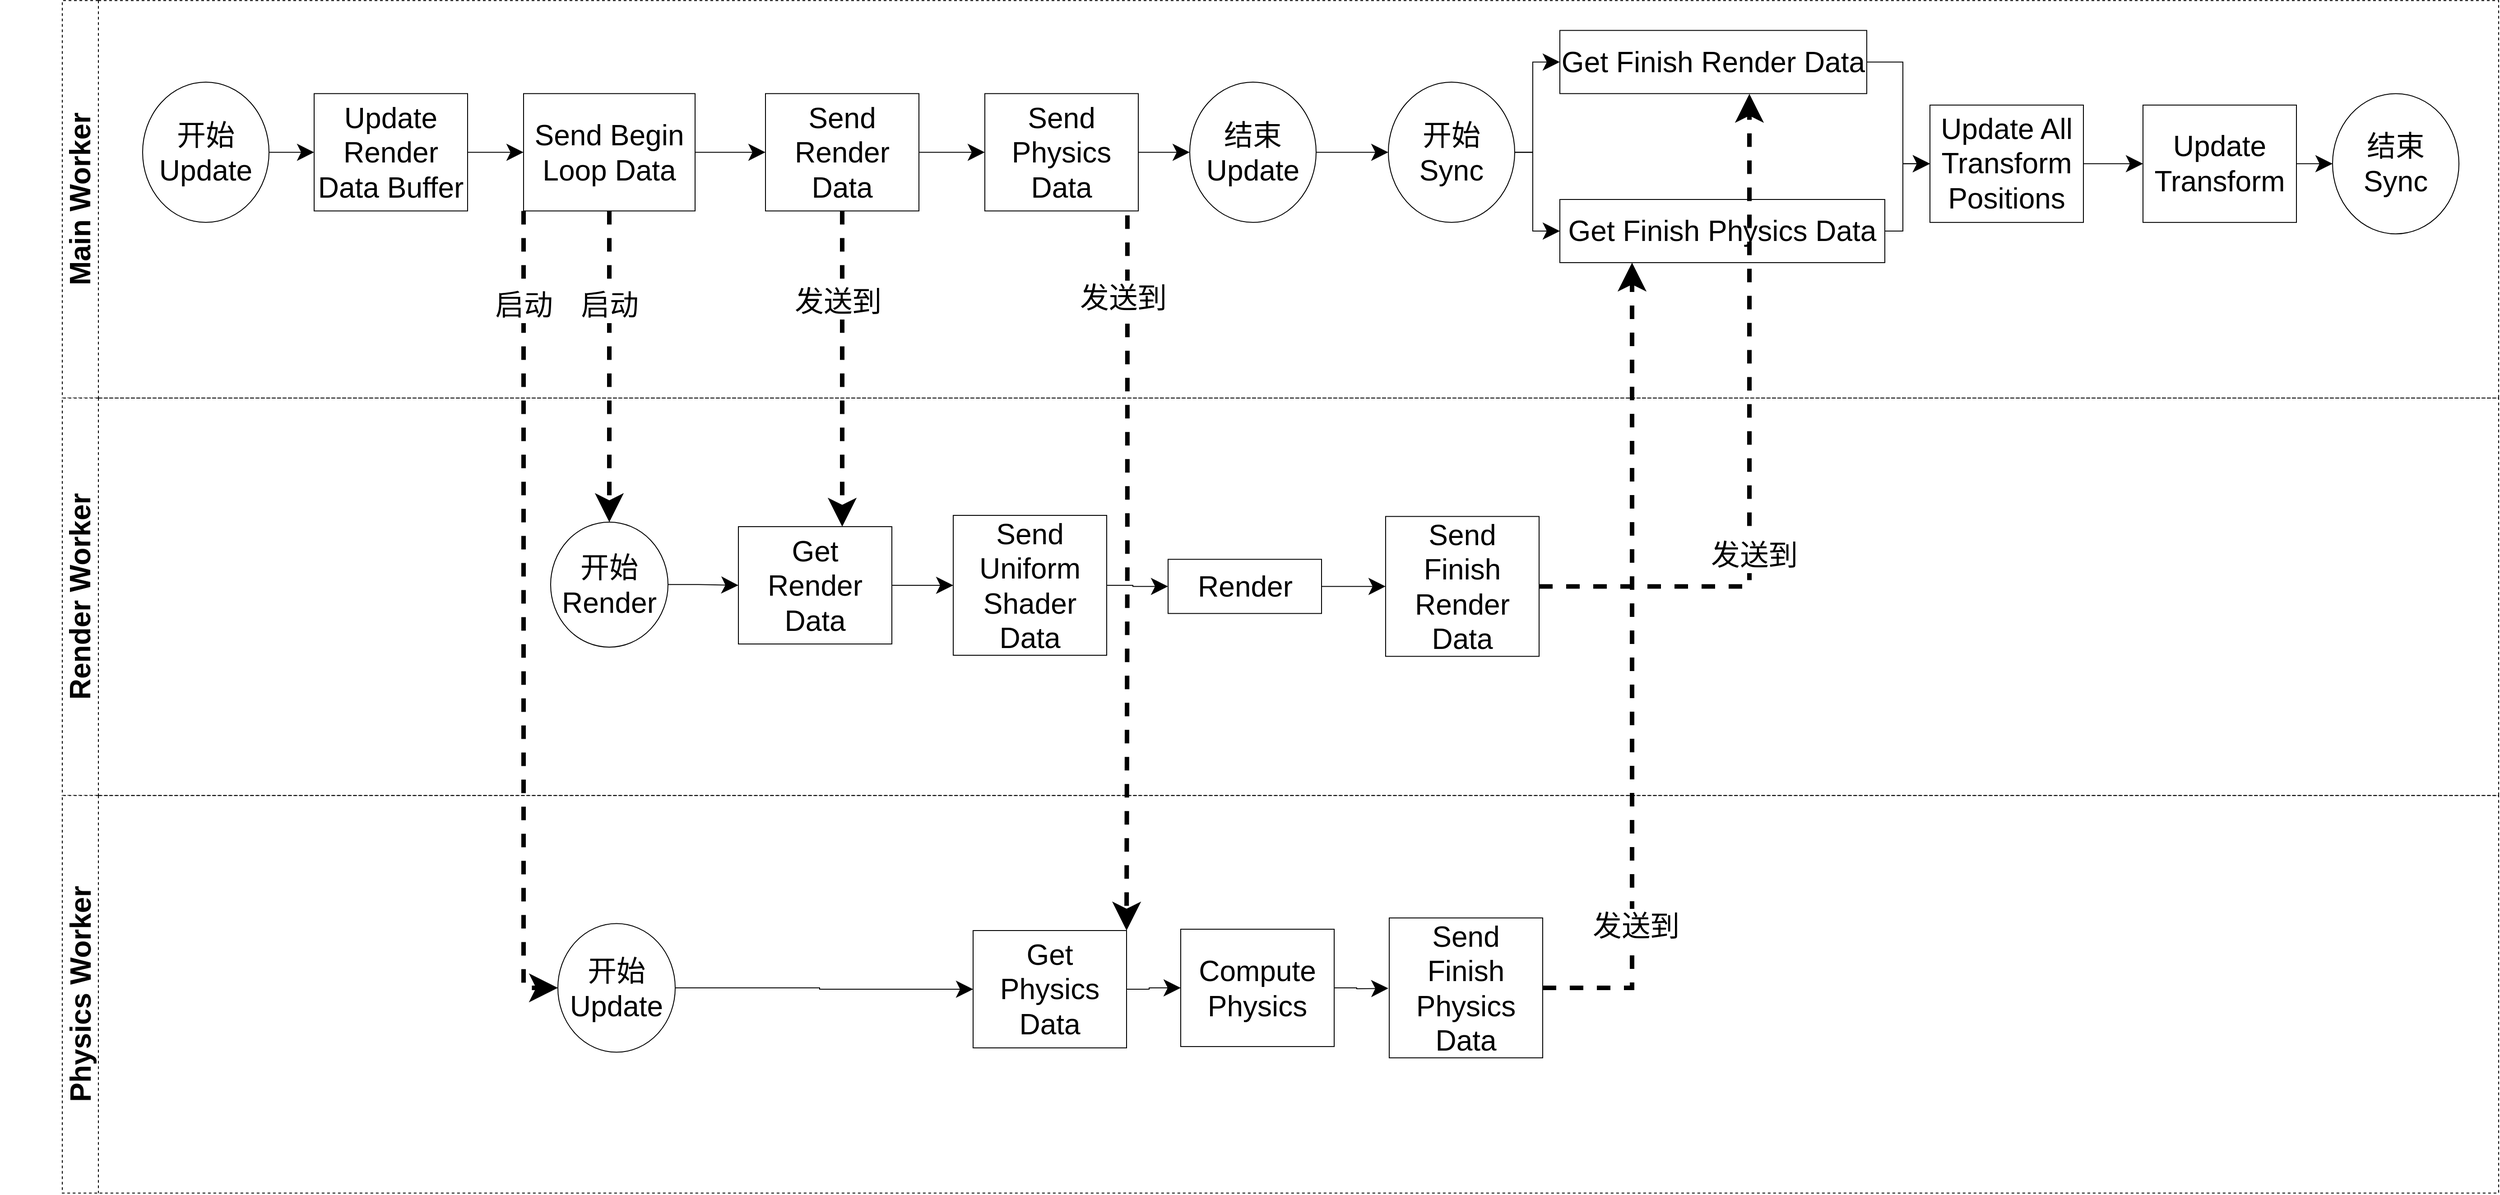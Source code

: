 <mxfile version="14.6.13" type="device"><diagram id="vMdo4YMrNPFjYfSBuluk" name="第 1 页"><mxGraphModel dx="3987" dy="3603" grid="1" gridSize="10" guides="1" tooltips="1" connect="1" arrows="1" fold="1" page="1" pageScale="1" pageWidth="827" pageHeight="1169" math="0" shadow="0"><root><mxCell id="0"/><mxCell id="1" parent="0"/><mxCell id="m8LMoHOGRA0s_H-Xx9vi-58" value="&lt;font style=&quot;font-size: 32px&quot;&gt;Main Worker&lt;/font&gt;" style="swimlane;html=1;childLayout=stackLayout;resizeParent=1;resizeParentMax=0;horizontal=0;startSize=40;horizontalStack=0;fontSize=22;dashed=1;" parent="1" vertex="1"><mxGeometry x="-639" y="-590.42" width="2699" height="440.42" as="geometry"><mxRectangle x="120" y="120" width="30" height="50" as="alternateBounds"/></mxGeometry></mxCell><mxCell id="m8LMoHOGRA0s_H-Xx9vi-59" style="edgeStyle=orthogonalEdgeStyle;rounded=0;orthogonalLoop=1;jettySize=auto;html=1;endArrow=classic;endFill=1;fontSize=22;" parent="1" edge="1"><mxGeometry relative="1" as="geometry"><mxPoint x="-700.0" y="-475.98" as="sourcePoint"/><mxPoint x="-699.966" y="-475.98" as="targetPoint"/></mxGeometry></mxCell><mxCell id="m8LMoHOGRA0s_H-Xx9vi-60" value="开始&lt;br&gt;Update" style="ellipse;whiteSpace=wrap;html=1;fontSize=32;" parent="1" vertex="1"><mxGeometry x="-550" y="-500" width="140" height="155.42" as="geometry"/></mxCell><mxCell id="m8LMoHOGRA0s_H-Xx9vi-61" value="" style="edgeStyle=orthogonalEdgeStyle;rounded=0;orthogonalLoop=1;jettySize=auto;html=1;fontSize=32;endSize=16;startSize=16;exitX=1;exitY=0.5;exitDx=0;exitDy=0;" parent="1" source="m8LMoHOGRA0s_H-Xx9vi-60" target="m8LMoHOGRA0s_H-Xx9vi-65" edge="1"><mxGeometry relative="1" as="geometry"><mxPoint x="-400" y="-425" as="sourcePoint"/></mxGeometry></mxCell><mxCell id="m8LMoHOGRA0s_H-Xx9vi-112" value="" style="edgeStyle=orthogonalEdgeStyle;rounded=0;orthogonalLoop=1;jettySize=auto;html=1;endSize=16;startSize=16;" parent="1" source="m8LMoHOGRA0s_H-Xx9vi-65" target="m8LMoHOGRA0s_H-Xx9vi-111" edge="1"><mxGeometry relative="1" as="geometry"/></mxCell><mxCell id="m8LMoHOGRA0s_H-Xx9vi-65" value="Update Render Data Buffer" style="whiteSpace=wrap;html=1;fontSize=32;" parent="1" vertex="1"><mxGeometry x="-360" y="-487.29" width="170" height="130" as="geometry"/></mxCell><mxCell id="m8LMoHOGRA0s_H-Xx9vi-69" value="&lt;font style=&quot;font-size: 32px&quot;&gt;Render Worker&lt;/font&gt;" style="swimlane;html=1;childLayout=stackLayout;resizeParent=1;resizeParentMax=0;horizontal=0;startSize=40;horizontalStack=0;fontSize=22;dashed=1;" parent="1" vertex="1"><mxGeometry x="-639" y="-150" width="2699" height="440.42" as="geometry"><mxRectangle x="120" y="120" width="30" height="50" as="alternateBounds"/></mxGeometry></mxCell><mxCell id="m8LMoHOGRA0s_H-Xx9vi-70" value="&lt;font style=&quot;font-size: 32px&quot;&gt;Physics Worker&lt;/font&gt;" style="swimlane;html=1;childLayout=stackLayout;resizeParent=1;resizeParentMax=0;horizontal=0;startSize=40;horizontalStack=0;fontSize=22;dashed=1;" parent="1" vertex="1"><mxGeometry x="-639" y="290.42" width="2699" height="440.42" as="geometry"><mxRectangle x="120" y="120" width="30" height="50" as="alternateBounds"/></mxGeometry></mxCell><mxCell id="m8LMoHOGRA0s_H-Xx9vi-86" style="edgeStyle=orthogonalEdgeStyle;rounded=0;orthogonalLoop=1;jettySize=auto;html=1;endArrow=classic;endFill=1;fontSize=22;" parent="1" edge="1"><mxGeometry relative="1" as="geometry"><mxPoint x="-690.0" y="-45.62" as="sourcePoint"/><mxPoint x="-689.966" y="-45.62" as="targetPoint"/></mxGeometry></mxCell><mxCell id="m8LMoHOGRA0s_H-Xx9vi-114" value="" style="edgeStyle=orthogonalEdgeStyle;rounded=0;orthogonalLoop=1;jettySize=auto;html=1;endSize=16;startSize=16;" parent="1" source="m8LMoHOGRA0s_H-Xx9vi-111" target="m8LMoHOGRA0s_H-Xx9vi-113" edge="1"><mxGeometry relative="1" as="geometry"/></mxCell><mxCell id="m8LMoHOGRA0s_H-Xx9vi-141" style="edgeStyle=orthogonalEdgeStyle;rounded=0;orthogonalLoop=1;jettySize=auto;html=1;startSize=16;endSize=16;dashed=1;strokeWidth=5;" parent="1" source="m8LMoHOGRA0s_H-Xx9vi-111" target="m8LMoHOGRA0s_H-Xx9vi-125" edge="1"><mxGeometry relative="1" as="geometry"/></mxCell><mxCell id="32pevKFRqr3LHXFtYoc2-2" value="&lt;font style=&quot;font-size: 32px&quot;&gt;启动&lt;/font&gt;" style="edgeLabel;html=1;align=center;verticalAlign=middle;resizable=0;points=[];" parent="m8LMoHOGRA0s_H-Xx9vi-141" vertex="1" connectable="0"><mxGeometry x="-0.388" y="3" relative="1" as="geometry"><mxPoint x="-3" y="-1" as="offset"/></mxGeometry></mxCell><mxCell id="m8LMoHOGRA0s_H-Xx9vi-142" style="edgeStyle=orthogonalEdgeStyle;rounded=0;orthogonalLoop=1;jettySize=auto;html=1;entryX=0;entryY=0.5;entryDx=0;entryDy=0;dashed=1;startSize=16;endSize=16;strokeWidth=5;exitX=0;exitY=1;exitDx=0;exitDy=0;" parent="1" source="m8LMoHOGRA0s_H-Xx9vi-111" target="m8LMoHOGRA0s_H-Xx9vi-133" edge="1"><mxGeometry relative="1" as="geometry"/></mxCell><mxCell id="32pevKFRqr3LHXFtYoc2-1" value="&lt;font style=&quot;font-size: 32px&quot;&gt;启动&lt;/font&gt;" style="edgeLabel;html=1;align=center;verticalAlign=middle;resizable=0;points=[];" parent="m8LMoHOGRA0s_H-Xx9vi-142" vertex="1" connectable="0"><mxGeometry x="-0.765" y="9" relative="1" as="geometry"><mxPoint x="-9" y="-1" as="offset"/></mxGeometry></mxCell><mxCell id="m8LMoHOGRA0s_H-Xx9vi-111" value="Send Begin Loop Data" style="whiteSpace=wrap;html=1;fontSize=32;" parent="1" vertex="1"><mxGeometry x="-128" y="-487.29" width="190" height="130" as="geometry"/></mxCell><mxCell id="m8LMoHOGRA0s_H-Xx9vi-154" style="edgeStyle=orthogonalEdgeStyle;rounded=0;orthogonalLoop=1;jettySize=auto;html=1;startSize=16;endSize=16;strokeWidth=5;dashed=1;" parent="1" source="m8LMoHOGRA0s_H-Xx9vi-113" target="m8LMoHOGRA0s_H-Xx9vi-126" edge="1"><mxGeometry relative="1" as="geometry"><Array as="points"><mxPoint x="225" y="-150"/><mxPoint x="225" y="-150"/></Array></mxGeometry></mxCell><mxCell id="32pevKFRqr3LHXFtYoc2-5" value="&lt;font style=&quot;font-size: 32px&quot;&gt;发送到&lt;/font&gt;" style="edgeLabel;html=1;align=center;verticalAlign=middle;resizable=0;points=[];" parent="m8LMoHOGRA0s_H-Xx9vi-154" vertex="1" connectable="0"><mxGeometry x="-0.438" y="8" relative="1" as="geometry"><mxPoint x="-13" y="2" as="offset"/></mxGeometry></mxCell><mxCell id="sfWbzZQpbjbVYbH4Na2G-2" style="edgeStyle=orthogonalEdgeStyle;rounded=0;orthogonalLoop=1;jettySize=auto;html=1;entryX=0;entryY=0.5;entryDx=0;entryDy=0;endSize=16;startSize=16;" parent="1" source="m8LMoHOGRA0s_H-Xx9vi-113" target="sfWbzZQpbjbVYbH4Na2G-1" edge="1"><mxGeometry relative="1" as="geometry"/></mxCell><mxCell id="m8LMoHOGRA0s_H-Xx9vi-113" value="Send Render Data" style="whiteSpace=wrap;html=1;fontSize=32;" parent="1" vertex="1"><mxGeometry x="140" y="-487.29" width="170" height="130" as="geometry"/></mxCell><mxCell id="NzekRaTgk8OyyVGSiZ41-5" style="edgeStyle=orthogonalEdgeStyle;rounded=0;orthogonalLoop=1;jettySize=auto;html=1;startSize=16;endSize=16;" parent="1" source="m8LMoHOGRA0s_H-Xx9vi-115" target="m8LMoHOGRA0s_H-Xx9vi-124" edge="1"><mxGeometry relative="1" as="geometry"/></mxCell><mxCell id="m8LMoHOGRA0s_H-Xx9vi-115" value="Update Transform" style="whiteSpace=wrap;html=1;fontSize=32;" parent="1" vertex="1"><mxGeometry x="1666" y="-474.58" width="170" height="130" as="geometry"/></mxCell><mxCell id="m8LMoHOGRA0s_H-Xx9vi-147" style="edgeStyle=orthogonalEdgeStyle;rounded=0;orthogonalLoop=1;jettySize=auto;html=1;entryX=0;entryY=0.5;entryDx=0;entryDy=0;startSize=16;endSize=16;strokeWidth=1;" parent="1" source="m8LMoHOGRA0s_H-Xx9vi-117" target="m8LMoHOGRA0s_H-Xx9vi-120" edge="1"><mxGeometry relative="1" as="geometry"/></mxCell><mxCell id="m8LMoHOGRA0s_H-Xx9vi-117" value="结束&lt;br&gt;Update" style="ellipse;whiteSpace=wrap;html=1;fontSize=32;" parent="1" vertex="1"><mxGeometry x="610" y="-500" width="140" height="155.42" as="geometry"/></mxCell><mxCell id="m8LMoHOGRA0s_H-Xx9vi-149" style="edgeStyle=orthogonalEdgeStyle;rounded=0;orthogonalLoop=1;jettySize=auto;html=1;entryX=0;entryY=0.5;entryDx=0;entryDy=0;startSize=16;endSize=16;strokeWidth=1;" parent="1" source="m8LMoHOGRA0s_H-Xx9vi-120" target="m8LMoHOGRA0s_H-Xx9vi-121" edge="1"><mxGeometry relative="1" as="geometry"/></mxCell><mxCell id="m8LMoHOGRA0s_H-Xx9vi-150" style="edgeStyle=orthogonalEdgeStyle;rounded=0;orthogonalLoop=1;jettySize=auto;html=1;entryX=0;entryY=0.5;entryDx=0;entryDy=0;startSize=16;endSize=16;strokeWidth=1;" parent="1" source="m8LMoHOGRA0s_H-Xx9vi-120" target="m8LMoHOGRA0s_H-Xx9vi-140" edge="1"><mxGeometry relative="1" as="geometry"/></mxCell><mxCell id="m8LMoHOGRA0s_H-Xx9vi-120" value="开始&lt;br&gt;Sync" style="ellipse;whiteSpace=wrap;html=1;fontSize=32;" parent="1" vertex="1"><mxGeometry x="830" y="-500" width="140" height="155.42" as="geometry"/></mxCell><mxCell id="m8LMoHOGRA0s_H-Xx9vi-151" style="edgeStyle=orthogonalEdgeStyle;rounded=0;orthogonalLoop=1;jettySize=auto;html=1;entryX=0;entryY=0.5;entryDx=0;entryDy=0;startSize=16;endSize=16;strokeWidth=1;" parent="1" source="m8LMoHOGRA0s_H-Xx9vi-121" target="m8LMoHOGRA0s_H-Xx9vi-123" edge="1"><mxGeometry relative="1" as="geometry"><Array as="points"><mxPoint x="1400" y="-522"/><mxPoint x="1400" y="-410"/></Array></mxGeometry></mxCell><mxCell id="m8LMoHOGRA0s_H-Xx9vi-121" value="Get Finish Render Data" style="whiteSpace=wrap;html=1;fontSize=32;" parent="1" vertex="1"><mxGeometry x="1020" y="-557.29" width="340" height="70" as="geometry"/></mxCell><mxCell id="NzekRaTgk8OyyVGSiZ41-4" style="edgeStyle=orthogonalEdgeStyle;rounded=0;orthogonalLoop=1;jettySize=auto;html=1;entryX=0;entryY=0.5;entryDx=0;entryDy=0;endSize=16;startSize=16;" parent="1" source="m8LMoHOGRA0s_H-Xx9vi-123" target="m8LMoHOGRA0s_H-Xx9vi-115" edge="1"><mxGeometry relative="1" as="geometry"/></mxCell><mxCell id="m8LMoHOGRA0s_H-Xx9vi-123" value="Update All Transform Positions" style="whiteSpace=wrap;html=1;fontSize=32;" parent="1" vertex="1"><mxGeometry x="1430" y="-474.58" width="170" height="130" as="geometry"/></mxCell><mxCell id="m8LMoHOGRA0s_H-Xx9vi-124" value="结束&lt;br&gt;Sync" style="ellipse;whiteSpace=wrap;html=1;fontSize=32;" parent="1" vertex="1"><mxGeometry x="1876" y="-487.29" width="140" height="155.42" as="geometry"/></mxCell><mxCell id="m8LMoHOGRA0s_H-Xx9vi-145" style="edgeStyle=orthogonalEdgeStyle;rounded=0;orthogonalLoop=1;jettySize=auto;html=1;entryX=0;entryY=0.5;entryDx=0;entryDy=0;startSize=16;endSize=16;strokeWidth=1;" parent="1" source="m8LMoHOGRA0s_H-Xx9vi-125" target="m8LMoHOGRA0s_H-Xx9vi-126" edge="1"><mxGeometry relative="1" as="geometry"/></mxCell><mxCell id="m8LMoHOGRA0s_H-Xx9vi-125" value="开始&lt;br&gt;Render" style="ellipse;whiteSpace=wrap;html=1;fontSize=32;" parent="1" vertex="1"><mxGeometry x="-98" y="-12.56" width="130" height="138.54" as="geometry"/></mxCell><mxCell id="m8LMoHOGRA0s_H-Xx9vi-128" value="" style="edgeStyle=orthogonalEdgeStyle;rounded=0;orthogonalLoop=1;jettySize=auto;html=1;startSize=16;endSize=16;" parent="1" source="m8LMoHOGRA0s_H-Xx9vi-126" target="m8LMoHOGRA0s_H-Xx9vi-127" edge="1"><mxGeometry relative="1" as="geometry"/></mxCell><mxCell id="m8LMoHOGRA0s_H-Xx9vi-126" value="Get &lt;br&gt;Render Data" style="whiteSpace=wrap;html=1;fontSize=32;" parent="1" vertex="1"><mxGeometry x="110" y="-7.5" width="170" height="130" as="geometry"/></mxCell><mxCell id="m8LMoHOGRA0s_H-Xx9vi-130" style="edgeStyle=orthogonalEdgeStyle;rounded=0;orthogonalLoop=1;jettySize=auto;html=1;entryX=0;entryY=0.5;entryDx=0;entryDy=0;startSize=16;endSize=16;" parent="1" source="m8LMoHOGRA0s_H-Xx9vi-127" target="m8LMoHOGRA0s_H-Xx9vi-129" edge="1"><mxGeometry relative="1" as="geometry"/></mxCell><mxCell id="m8LMoHOGRA0s_H-Xx9vi-127" value="Send Uniform Shader Data" style="whiteSpace=wrap;html=1;fontSize=32;" parent="1" vertex="1"><mxGeometry x="348" y="-20.0" width="170" height="155" as="geometry"/></mxCell><mxCell id="m8LMoHOGRA0s_H-Xx9vi-148" style="edgeStyle=orthogonalEdgeStyle;rounded=0;orthogonalLoop=1;jettySize=auto;html=1;entryX=0;entryY=0.5;entryDx=0;entryDy=0;startSize=16;endSize=16;strokeWidth=1;" parent="1" source="m8LMoHOGRA0s_H-Xx9vi-129" target="m8LMoHOGRA0s_H-Xx9vi-131" edge="1"><mxGeometry relative="1" as="geometry"/></mxCell><mxCell id="m8LMoHOGRA0s_H-Xx9vi-129" value="Render" style="html=1;fontSize=32;" parent="1" vertex="1"><mxGeometry x="586" y="28.71" width="170" height="60" as="geometry"/></mxCell><mxCell id="m8LMoHOGRA0s_H-Xx9vi-131" value="Send Finish Render Data" style="whiteSpace=wrap;html=1;fontSize=32;" parent="1" vertex="1"><mxGeometry x="827" y="-18.79" width="170" height="155" as="geometry"/></mxCell><mxCell id="sfWbzZQpbjbVYbH4Na2G-7" style="edgeStyle=orthogonalEdgeStyle;rounded=0;jumpStyle=none;orthogonalLoop=1;jettySize=auto;html=1;entryX=0;entryY=0.5;entryDx=0;entryDy=0;startSize=16;endSize=16;strokeWidth=1;" parent="1" source="m8LMoHOGRA0s_H-Xx9vi-133" target="sfWbzZQpbjbVYbH4Na2G-4" edge="1"><mxGeometry relative="1" as="geometry"/></mxCell><mxCell id="m8LMoHOGRA0s_H-Xx9vi-133" value="开始&lt;br&gt;Update" style="ellipse;whiteSpace=wrap;html=1;fontSize=32;" parent="1" vertex="1"><mxGeometry x="-90" y="432.29" width="130" height="142.5" as="geometry"/></mxCell><mxCell id="m8LMoHOGRA0s_H-Xx9vi-134" value="" style="edgeStyle=orthogonalEdgeStyle;rounded=0;orthogonalLoop=1;jettySize=auto;html=1;startSize=16;endSize=16;" parent="1" source="m8LMoHOGRA0s_H-Xx9vi-135" edge="1"><mxGeometry relative="1" as="geometry"><mxPoint x="830" y="504" as="targetPoint"/></mxGeometry></mxCell><mxCell id="m8LMoHOGRA0s_H-Xx9vi-135" value="Compute Physics" style="whiteSpace=wrap;html=1;fontSize=32;" parent="1" vertex="1"><mxGeometry x="600" y="438.54" width="170" height="130" as="geometry"/></mxCell><mxCell id="m8LMoHOGRA0s_H-Xx9vi-144" style="edgeStyle=orthogonalEdgeStyle;rounded=0;orthogonalLoop=1;jettySize=auto;html=1;dashed=1;startSize=16;endSize=16;strokeWidth=5;" parent="1" source="m8LMoHOGRA0s_H-Xx9vi-139" edge="1"><mxGeometry relative="1" as="geometry"><mxPoint x="1100" y="-300" as="targetPoint"/><Array as="points"><mxPoint x="1100" y="503"/><mxPoint x="1100" y="-300"/></Array></mxGeometry></mxCell><mxCell id="32pevKFRqr3LHXFtYoc2-3" value="&lt;font style=&quot;font-size: 32px&quot;&gt;发送到&lt;/font&gt;" style="edgeLabel;html=1;align=center;verticalAlign=middle;resizable=0;points=[];" parent="m8LMoHOGRA0s_H-Xx9vi-144" vertex="1" connectable="0"><mxGeometry x="-0.628" y="-5" relative="1" as="geometry"><mxPoint x="-1" as="offset"/></mxGeometry></mxCell><mxCell id="m8LMoHOGRA0s_H-Xx9vi-139" value="Send Finish Physics Data" style="whiteSpace=wrap;html=1;fontSize=32;" parent="1" vertex="1"><mxGeometry x="831" y="426.04" width="170" height="155" as="geometry"/></mxCell><mxCell id="m8LMoHOGRA0s_H-Xx9vi-152" style="edgeStyle=orthogonalEdgeStyle;rounded=0;orthogonalLoop=1;jettySize=auto;html=1;entryX=0;entryY=0.5;entryDx=0;entryDy=0;startSize=16;endSize=16;strokeWidth=1;" parent="1" source="m8LMoHOGRA0s_H-Xx9vi-140" target="m8LMoHOGRA0s_H-Xx9vi-123" edge="1"><mxGeometry relative="1" as="geometry"/></mxCell><mxCell id="m8LMoHOGRA0s_H-Xx9vi-140" value="Get Finish Physics Data" style="whiteSpace=wrap;html=1;fontSize=32;" parent="1" vertex="1"><mxGeometry x="1020" y="-370" width="360" height="70" as="geometry"/></mxCell><mxCell id="m8LMoHOGRA0s_H-Xx9vi-143" style="edgeStyle=orthogonalEdgeStyle;rounded=0;orthogonalLoop=1;jettySize=auto;html=1;dashed=1;startSize=16;endSize=16;strokeWidth=5;" parent="1" source="m8LMoHOGRA0s_H-Xx9vi-131" edge="1"><mxGeometry relative="1" as="geometry"><mxPoint x="1230" y="-487" as="targetPoint"/><Array as="points"><mxPoint x="1230" y="59"/><mxPoint x="1230" y="-487"/></Array></mxGeometry></mxCell><mxCell id="32pevKFRqr3LHXFtYoc2-4" value="&lt;font style=&quot;font-size: 32px&quot;&gt;发送到&lt;/font&gt;" style="edgeLabel;html=1;align=center;verticalAlign=middle;resizable=0;points=[];" parent="m8LMoHOGRA0s_H-Xx9vi-143" vertex="1" connectable="0"><mxGeometry x="-0.315" y="-6" relative="1" as="geometry"><mxPoint x="-1" y="-1" as="offset"/></mxGeometry></mxCell><mxCell id="sfWbzZQpbjbVYbH4Na2G-3" style="edgeStyle=orthogonalEdgeStyle;rounded=0;orthogonalLoop=1;jettySize=auto;html=1;entryX=0;entryY=0.5;entryDx=0;entryDy=0;endSize=16;startSize=16;" parent="1" source="sfWbzZQpbjbVYbH4Na2G-1" target="m8LMoHOGRA0s_H-Xx9vi-117" edge="1"><mxGeometry relative="1" as="geometry"/></mxCell><mxCell id="sfWbzZQpbjbVYbH4Na2G-5" style="edgeStyle=orthogonalEdgeStyle;rounded=0;orthogonalLoop=1;jettySize=auto;html=1;entryX=1;entryY=0;entryDx=0;entryDy=0;startSize=16;endSize=16;exitX=0.929;exitY=1.038;exitDx=0;exitDy=0;exitPerimeter=0;dashed=1;strokeWidth=5;jumpStyle=none;" parent="1" source="sfWbzZQpbjbVYbH4Na2G-1" target="sfWbzZQpbjbVYbH4Na2G-4" edge="1"><mxGeometry relative="1" as="geometry"/></mxCell><mxCell id="sfWbzZQpbjbVYbH4Na2G-6" value="&lt;font style=&quot;font-size: 32px&quot;&gt;发送到&lt;/font&gt;" style="edgeLabel;html=1;align=center;verticalAlign=middle;resizable=0;points=[];" parent="sfWbzZQpbjbVYbH4Na2G-5" vertex="1" connectable="0"><mxGeometry x="-0.769" y="-5" relative="1" as="geometry"><mxPoint as="offset"/></mxGeometry></mxCell><mxCell id="sfWbzZQpbjbVYbH4Na2G-1" value="Send Physics Data" style="whiteSpace=wrap;html=1;fontSize=32;" parent="1" vertex="1"><mxGeometry x="383" y="-487.29" width="170" height="130" as="geometry"/></mxCell><mxCell id="sfWbzZQpbjbVYbH4Na2G-8" style="edgeStyle=orthogonalEdgeStyle;rounded=0;jumpStyle=none;orthogonalLoop=1;jettySize=auto;html=1;entryX=0;entryY=0.5;entryDx=0;entryDy=0;startSize=16;endSize=16;strokeWidth=1;" parent="1" source="sfWbzZQpbjbVYbH4Na2G-4" target="m8LMoHOGRA0s_H-Xx9vi-135" edge="1"><mxGeometry relative="1" as="geometry"/></mxCell><mxCell id="sfWbzZQpbjbVYbH4Na2G-4" value="Get Physics Data" style="whiteSpace=wrap;html=1;fontSize=32;" parent="1" vertex="1"><mxGeometry x="370" y="440.0" width="170" height="130" as="geometry"/></mxCell></root></mxGraphModel></diagram></mxfile>